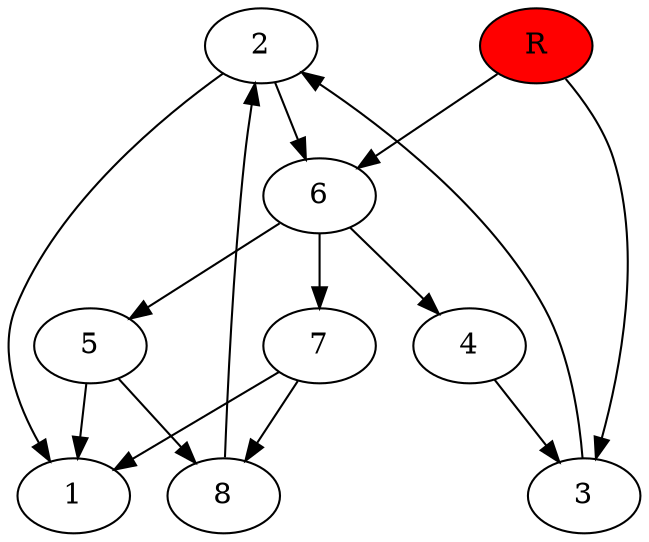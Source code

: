 digraph prb15838 {
	1
	2
	3
	4
	5
	6
	7
	8
	R [fillcolor="#ff0000" style=filled]
	2 -> 1
	2 -> 6
	3 -> 2
	4 -> 3
	5 -> 1
	5 -> 8
	6 -> 4
	6 -> 5
	6 -> 7
	7 -> 1
	7 -> 8
	8 -> 2
	R -> 3
	R -> 6
}
